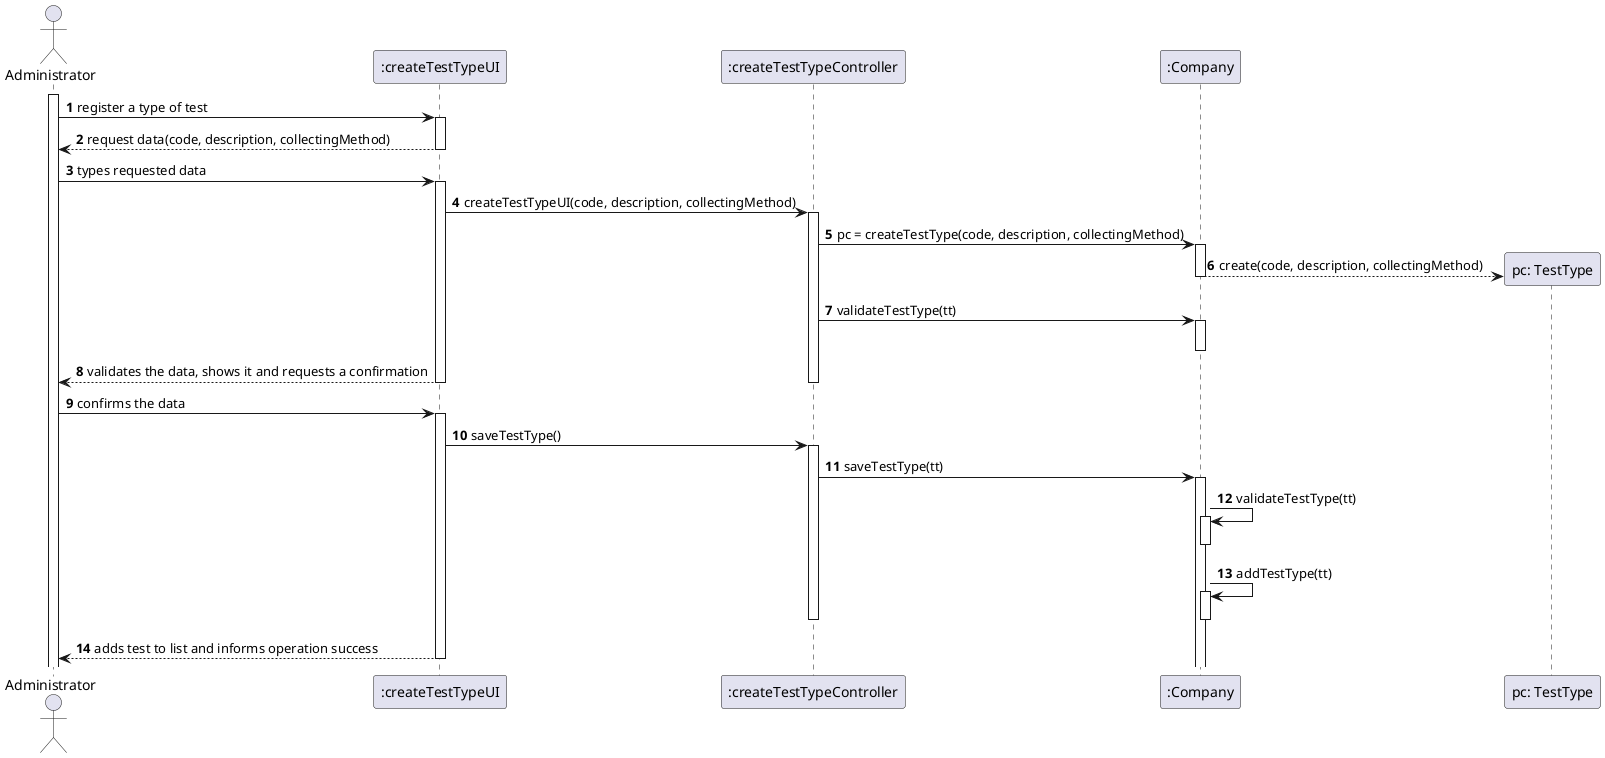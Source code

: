 @startuml
autonumber
actor "Administrator" as admin
activate admin

admin -> ":createTestTypeUI" : register a type of test
activate ":createTestTypeUI"
":createTestTypeUI" --> admin: request data(code, description, collectingMethod)
deactivate ":createTestTypeUI"
admin -> ":createTestTypeUI" : types requested data
activate ":createTestTypeUI"
":createTestTypeUI" -> ":createTestTypeController": createTestTypeUI(code, description, collectingMethod)
activate ":createTestTypeController"
":createTestTypeController" -> ":Company" : pc = createTestType(code, description, collectingMethod)
activate ":Company"
create "pc: TestType"
":Company" --> "pc: TestType": create(code, description, collectingMethod)
deactivate ":Company"
":createTestTypeController" -> ":Company" : validateTestType(tt)
activate ":Company"
deactivate ":Company"
":createTestTypeUI" --> admin: validates the data, shows it and requests a confirmation
deactivate ":createTestTypeController"
deactivate ":createTestTypeUI"
admin -> ":createTestTypeUI": confirms the data
activate ":createTestTypeUI"
":createTestTypeUI" -> ":createTestTypeController": saveTestType()
activate ":createTestTypeController"
":createTestTypeController" -> ":Company" ++: saveTestType(tt)
":Company" -> ":Company": validateTestType(tt)
activate ":Company"
deactivate ":Company"
":Company" -> ":Company": addTestType(tt)
activate ":Company"
deactivate ":Company"
deactivate ":createTestTypeController"
":createTestTypeUI" --> admin: adds test to list and informs operation success
deactivate ":createTestTypeUI"
@enduml
